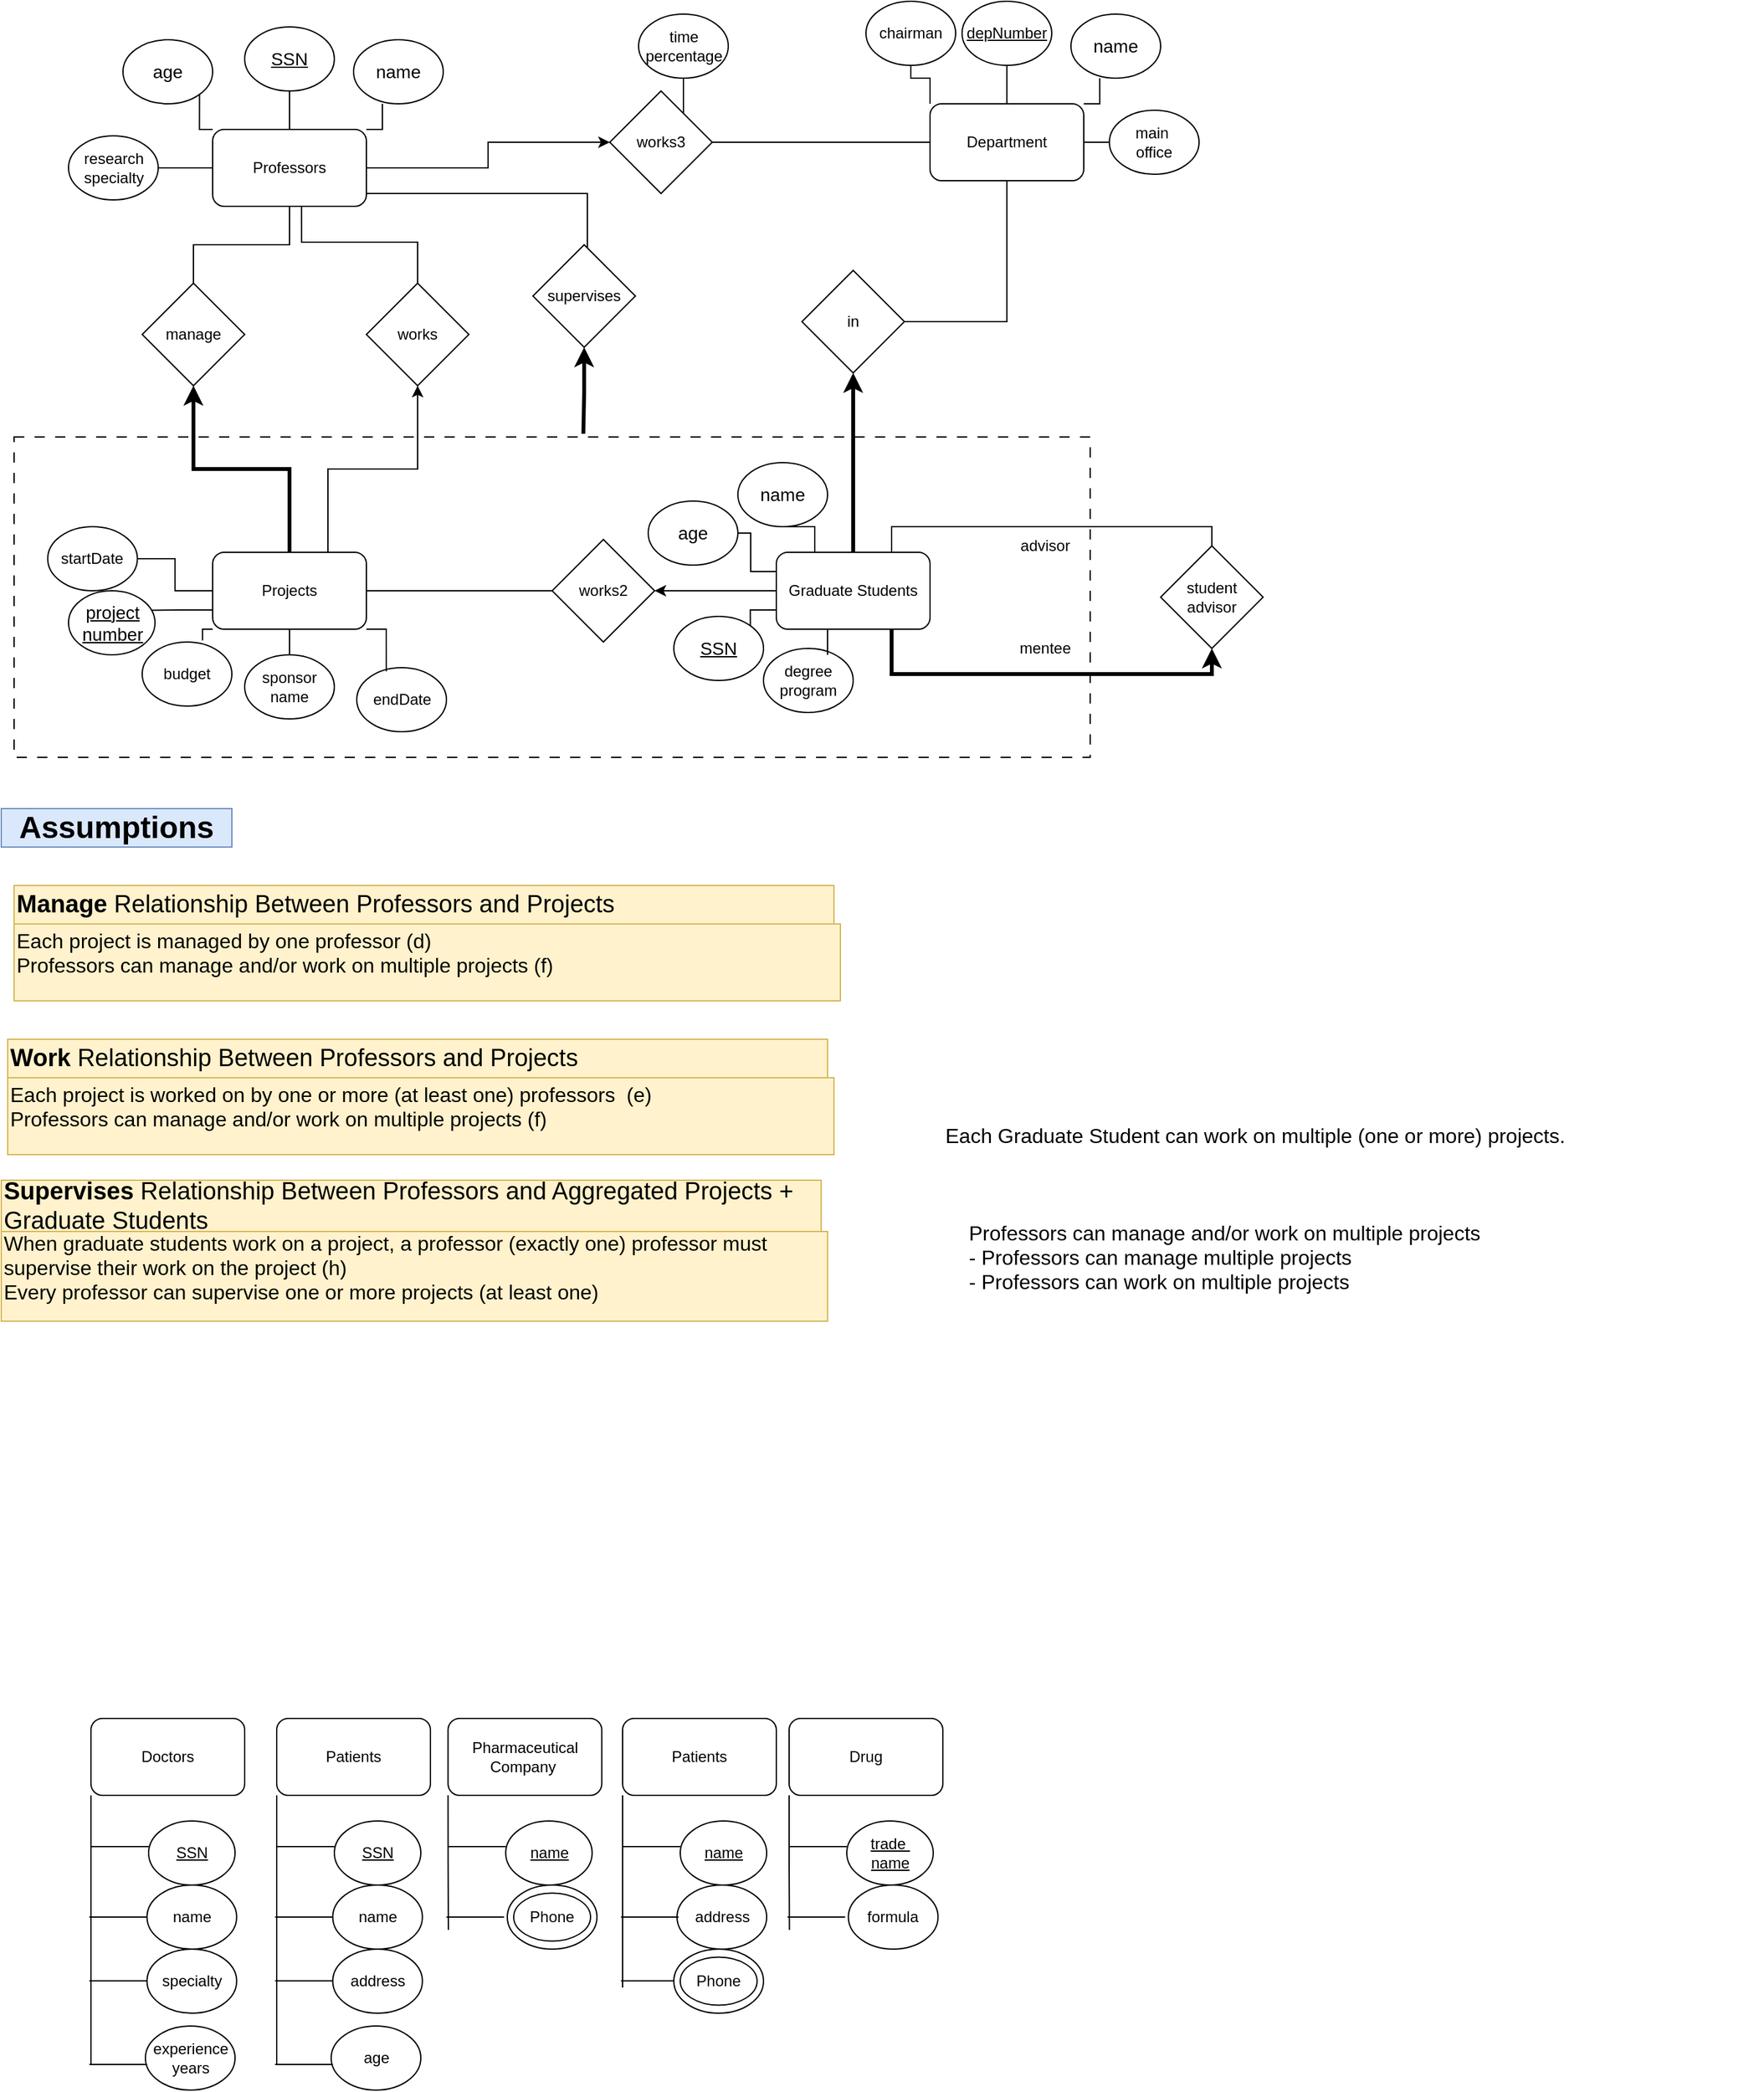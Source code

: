 <mxfile version="28.2.3">
  <diagram name="Page-1" id="j_UNtgZywGewUzDashUs">
    <mxGraphModel dx="1781" dy="769" grid="1" gridSize="10" guides="1" tooltips="1" connect="1" arrows="1" fold="1" page="1" pageScale="1" pageWidth="850" pageHeight="1100" math="0" shadow="0">
      <root>
        <mxCell id="0" />
        <mxCell id="1" parent="0" />
        <mxCell id="Qkja0bBRAM592csyJ8ed-3" value="" style="rounded=0;whiteSpace=wrap;html=1;dashed=1;fillColor=none;strokeWidth=1;perimeterSpacing=0;dashPattern=8 8;" parent="1" vertex="1">
          <mxGeometry x="5" y="360" width="840" height="250" as="geometry" />
        </mxCell>
        <mxCell id="pCgzKXGaRjzKQiXqkFun-4" style="edgeStyle=orthogonalEdgeStyle;rounded=0;orthogonalLoop=1;jettySize=auto;html=1;exitX=0.5;exitY=0;exitDx=0;exitDy=0;endArrow=none;endFill=0;" parent="1" source="pCgzKXGaRjzKQiXqkFun-1" edge="1">
          <mxGeometry relative="1" as="geometry">
            <mxPoint x="220" y="90" as="targetPoint" />
          </mxGeometry>
        </mxCell>
        <mxCell id="pCgzKXGaRjzKQiXqkFun-9" style="edgeStyle=orthogonalEdgeStyle;rounded=0;orthogonalLoop=1;jettySize=auto;html=1;exitX=0;exitY=0;exitDx=0;exitDy=0;entryX=1;entryY=1;entryDx=0;entryDy=0;endArrow=none;endFill=0;" parent="1" source="pCgzKXGaRjzKQiXqkFun-1" target="pCgzKXGaRjzKQiXqkFun-7" edge="1">
          <mxGeometry relative="1" as="geometry" />
        </mxCell>
        <mxCell id="Qkja0bBRAM592csyJ8ed-7" value="" style="edgeStyle=orthogonalEdgeStyle;rounded=0;orthogonalLoop=1;jettySize=auto;html=1;endArrow=none;endFill=0;" parent="1" source="pCgzKXGaRjzKQiXqkFun-1" target="pCgzKXGaRjzKQiXqkFun-10" edge="1">
          <mxGeometry relative="1" as="geometry" />
        </mxCell>
        <mxCell id="Qkja0bBRAM592csyJ8ed-8" style="edgeStyle=orthogonalEdgeStyle;rounded=0;orthogonalLoop=1;jettySize=auto;html=1;endArrow=none;endFill=0;" parent="1" edge="1">
          <mxGeometry relative="1" as="geometry">
            <mxPoint x="280" y="170.0" as="sourcePoint" />
            <mxPoint x="452.5" y="240.0" as="targetPoint" />
            <Array as="points">
              <mxPoint x="350" y="170" />
              <mxPoint x="350" y="170" />
            </Array>
          </mxGeometry>
        </mxCell>
        <mxCell id="CSdRYIGSl0JJNWNKMSJN-75" style="edgeStyle=orthogonalEdgeStyle;rounded=0;orthogonalLoop=1;jettySize=auto;html=1;exitX=1;exitY=0.5;exitDx=0;exitDy=0;entryX=0;entryY=0.5;entryDx=0;entryDy=0;" edge="1" parent="1" source="pCgzKXGaRjzKQiXqkFun-1" target="CSdRYIGSl0JJNWNKMSJN-72">
          <mxGeometry relative="1" as="geometry" />
        </mxCell>
        <mxCell id="pCgzKXGaRjzKQiXqkFun-1" value="Professors" style="rounded=1;whiteSpace=wrap;html=1;" parent="1" vertex="1">
          <mxGeometry x="160" y="120" width="120" height="60" as="geometry" />
        </mxCell>
        <mxCell id="pCgzKXGaRjzKQiXqkFun-2" value="&lt;u&gt;&lt;font style=&quot;font-size: 14px;&quot;&gt;SSN&lt;/font&gt;&lt;/u&gt;" style="ellipse;whiteSpace=wrap;html=1;" parent="1" vertex="1">
          <mxGeometry x="185" y="40" width="70" height="50" as="geometry" />
        </mxCell>
        <mxCell id="pCgzKXGaRjzKQiXqkFun-5" value="&lt;font style=&quot;font-size: 14px;&quot;&gt;name&lt;/font&gt;" style="ellipse;whiteSpace=wrap;html=1;" parent="1" vertex="1">
          <mxGeometry x="270" y="50" width="70" height="50" as="geometry" />
        </mxCell>
        <mxCell id="pCgzKXGaRjzKQiXqkFun-6" style="edgeStyle=orthogonalEdgeStyle;rounded=0;orthogonalLoop=1;jettySize=auto;html=1;exitX=1;exitY=0;exitDx=0;exitDy=0;entryX=0.321;entryY=1;entryDx=0;entryDy=0;entryPerimeter=0;endArrow=none;endFill=0;" parent="1" source="pCgzKXGaRjzKQiXqkFun-1" target="pCgzKXGaRjzKQiXqkFun-5" edge="1">
          <mxGeometry relative="1" as="geometry">
            <Array as="points">
              <mxPoint x="293" y="120" />
            </Array>
          </mxGeometry>
        </mxCell>
        <mxCell id="pCgzKXGaRjzKQiXqkFun-7" value="&lt;font style=&quot;font-size: 14px;&quot;&gt;age&lt;/font&gt;" style="ellipse;whiteSpace=wrap;html=1;" parent="1" vertex="1">
          <mxGeometry x="90" y="50" width="70" height="50" as="geometry" />
        </mxCell>
        <mxCell id="pCgzKXGaRjzKQiXqkFun-10" value="research specialty" style="ellipse;whiteSpace=wrap;html=1;" parent="1" vertex="1">
          <mxGeometry x="47.5" y="125" width="70" height="50" as="geometry" />
        </mxCell>
        <mxCell id="pCgzKXGaRjzKQiXqkFun-66" value="" style="edgeStyle=orthogonalEdgeStyle;rounded=0;orthogonalLoop=1;jettySize=auto;html=1;endArrow=none;endFill=0;" parent="1" source="pCgzKXGaRjzKQiXqkFun-16" edge="1">
          <mxGeometry relative="1" as="geometry">
            <mxPoint x="220" y="550" as="targetPoint" />
          </mxGeometry>
        </mxCell>
        <mxCell id="pCgzKXGaRjzKQiXqkFun-68" style="edgeStyle=orthogonalEdgeStyle;rounded=0;orthogonalLoop=1;jettySize=auto;html=1;exitX=0;exitY=0.5;exitDx=0;exitDy=0;entryX=1;entryY=0.5;entryDx=0;entryDy=0;endArrow=none;endFill=0;" parent="1" source="pCgzKXGaRjzKQiXqkFun-16" target="pCgzKXGaRjzKQiXqkFun-18" edge="1">
          <mxGeometry relative="1" as="geometry" />
        </mxCell>
        <mxCell id="pCgzKXGaRjzKQiXqkFun-74" value="" style="edgeStyle=orthogonalEdgeStyle;rounded=0;orthogonalLoop=1;jettySize=auto;html=1;strokeWidth=3;" parent="1" source="pCgzKXGaRjzKQiXqkFun-16" target="pCgzKXGaRjzKQiXqkFun-64" edge="1">
          <mxGeometry relative="1" as="geometry" />
        </mxCell>
        <mxCell id="pCgzKXGaRjzKQiXqkFun-81" style="edgeStyle=orthogonalEdgeStyle;rounded=0;orthogonalLoop=1;jettySize=auto;html=1;exitX=0.75;exitY=0;exitDx=0;exitDy=0;" parent="1" source="pCgzKXGaRjzKQiXqkFun-16" target="pCgzKXGaRjzKQiXqkFun-80" edge="1">
          <mxGeometry relative="1" as="geometry" />
        </mxCell>
        <mxCell id="Qkja0bBRAM592csyJ8ed-1" style="edgeStyle=orthogonalEdgeStyle;rounded=0;orthogonalLoop=1;jettySize=auto;html=1;exitX=0;exitY=0.75;exitDx=0;exitDy=0;endArrow=none;endFill=0;" parent="1" source="pCgzKXGaRjzKQiXqkFun-16" edge="1">
          <mxGeometry relative="1" as="geometry">
            <mxPoint x="110.0" y="495.286" as="targetPoint" />
          </mxGeometry>
        </mxCell>
        <mxCell id="Qkja0bBRAM592csyJ8ed-2" style="edgeStyle=orthogonalEdgeStyle;rounded=0;orthogonalLoop=1;jettySize=auto;html=1;exitX=1;exitY=0.5;exitDx=0;exitDy=0;entryX=0;entryY=0.5;entryDx=0;entryDy=0;endArrow=none;endFill=0;" parent="1" source="pCgzKXGaRjzKQiXqkFun-16" target="pCgzKXGaRjzKQiXqkFun-92" edge="1">
          <mxGeometry relative="1" as="geometry">
            <mxPoint x="420" y="479.571" as="targetPoint" />
            <Array as="points" />
          </mxGeometry>
        </mxCell>
        <mxCell id="pCgzKXGaRjzKQiXqkFun-16" value="Projects" style="rounded=1;whiteSpace=wrap;html=1;" parent="1" vertex="1">
          <mxGeometry x="160" y="450" width="120" height="60" as="geometry" />
        </mxCell>
        <mxCell id="pCgzKXGaRjzKQiXqkFun-17" value="sponsor name" style="ellipse;whiteSpace=wrap;html=1;" parent="1" vertex="1">
          <mxGeometry x="185" y="530" width="70" height="50" as="geometry" />
        </mxCell>
        <mxCell id="pCgzKXGaRjzKQiXqkFun-18" value="startDate" style="ellipse;whiteSpace=wrap;html=1;" parent="1" vertex="1">
          <mxGeometry x="31.25" y="430" width="70" height="50" as="geometry" />
        </mxCell>
        <mxCell id="pCgzKXGaRjzKQiXqkFun-20" value="&lt;div&gt;&lt;u&gt;&lt;font style=&quot;font-size: 14px;&quot;&gt;project&lt;/font&gt;&lt;/u&gt;&lt;/div&gt;&lt;div&gt;&lt;u&gt;&lt;font style=&quot;font-size: 14px;&quot;&gt;number&lt;/font&gt;&lt;/u&gt;&lt;/div&gt;" style="ellipse;whiteSpace=wrap;html=1;" parent="1" vertex="1">
          <mxGeometry x="47.5" y="480" width="67.5" height="50" as="geometry" />
        </mxCell>
        <mxCell id="pCgzKXGaRjzKQiXqkFun-21" value="endDate" style="ellipse;whiteSpace=wrap;html=1;" parent="1" vertex="1">
          <mxGeometry x="272.5" y="540" width="70" height="50" as="geometry" />
        </mxCell>
        <mxCell id="pCgzKXGaRjzKQiXqkFun-23" value="budget" style="ellipse;whiteSpace=wrap;html=1;" parent="1" vertex="1">
          <mxGeometry x="105" y="520" width="70" height="50" as="geometry" />
        </mxCell>
        <mxCell id="Qkja0bBRAM592csyJ8ed-4" style="edgeStyle=orthogonalEdgeStyle;rounded=0;orthogonalLoop=1;jettySize=auto;html=1;exitX=0;exitY=0.5;exitDx=0;exitDy=0;entryX=1;entryY=0.5;entryDx=0;entryDy=0;" parent="1" source="pCgzKXGaRjzKQiXqkFun-52" target="pCgzKXGaRjzKQiXqkFun-92" edge="1">
          <mxGeometry relative="1" as="geometry" />
        </mxCell>
        <mxCell id="CSdRYIGSl0JJNWNKMSJN-79" style="edgeStyle=orthogonalEdgeStyle;rounded=0;orthogonalLoop=1;jettySize=auto;html=1;exitX=0.5;exitY=0;exitDx=0;exitDy=0;entryX=0.5;entryY=1;entryDx=0;entryDy=0;endArrow=classic;endFill=1;strokeWidth=3;" edge="1" parent="1" source="pCgzKXGaRjzKQiXqkFun-52" target="CSdRYIGSl0JJNWNKMSJN-77">
          <mxGeometry relative="1" as="geometry" />
        </mxCell>
        <mxCell id="CSdRYIGSl0JJNWNKMSJN-83" style="edgeStyle=orthogonalEdgeStyle;rounded=0;orthogonalLoop=1;jettySize=auto;html=1;exitX=0;exitY=0.75;exitDx=0;exitDy=0;entryX=1;entryY=0;entryDx=0;entryDy=0;endArrow=none;endFill=0;" edge="1" parent="1" source="pCgzKXGaRjzKQiXqkFun-52" target="pCgzKXGaRjzKQiXqkFun-53">
          <mxGeometry relative="1" as="geometry" />
        </mxCell>
        <mxCell id="CSdRYIGSl0JJNWNKMSJN-87" style="edgeStyle=orthogonalEdgeStyle;rounded=0;orthogonalLoop=1;jettySize=auto;html=1;exitX=0.25;exitY=0;exitDx=0;exitDy=0;endArrow=none;endFill=0;" edge="1" parent="1" source="pCgzKXGaRjzKQiXqkFun-52" target="pCgzKXGaRjzKQiXqkFun-54">
          <mxGeometry relative="1" as="geometry" />
        </mxCell>
        <mxCell id="CSdRYIGSl0JJNWNKMSJN-88" style="edgeStyle=orthogonalEdgeStyle;rounded=0;orthogonalLoop=1;jettySize=auto;html=1;exitX=0;exitY=0.25;exitDx=0;exitDy=0;endArrow=none;endFill=0;" edge="1" parent="1" source="pCgzKXGaRjzKQiXqkFun-52" target="pCgzKXGaRjzKQiXqkFun-56">
          <mxGeometry relative="1" as="geometry" />
        </mxCell>
        <mxCell id="CSdRYIGSl0JJNWNKMSJN-89" style="edgeStyle=orthogonalEdgeStyle;rounded=0;orthogonalLoop=1;jettySize=auto;html=1;exitX=0.75;exitY=0;exitDx=0;exitDy=0;entryX=0.5;entryY=0;entryDx=0;entryDy=0;endArrow=none;endFill=0;" edge="1" parent="1" source="pCgzKXGaRjzKQiXqkFun-52" target="CSdRYIGSl0JJNWNKMSJN-81">
          <mxGeometry relative="1" as="geometry" />
        </mxCell>
        <mxCell id="pCgzKXGaRjzKQiXqkFun-52" value="Graduate Students" style="rounded=1;whiteSpace=wrap;html=1;" parent="1" vertex="1">
          <mxGeometry x="600" y="450" width="120" height="60" as="geometry" />
        </mxCell>
        <mxCell id="pCgzKXGaRjzKQiXqkFun-53" value="&lt;u&gt;&lt;font style=&quot;font-size: 14px;&quot;&gt;SSN&lt;/font&gt;&lt;/u&gt;" style="ellipse;whiteSpace=wrap;html=1;" parent="1" vertex="1">
          <mxGeometry x="520" y="500" width="70" height="50" as="geometry" />
        </mxCell>
        <mxCell id="pCgzKXGaRjzKQiXqkFun-54" value="&lt;font style=&quot;font-size: 14px;&quot;&gt;name&lt;/font&gt;" style="ellipse;whiteSpace=wrap;html=1;" parent="1" vertex="1">
          <mxGeometry x="570" y="380" width="70" height="50" as="geometry" />
        </mxCell>
        <mxCell id="pCgzKXGaRjzKQiXqkFun-56" value="&lt;font style=&quot;font-size: 14px;&quot;&gt;age&lt;/font&gt;" style="ellipse;whiteSpace=wrap;html=1;" parent="1" vertex="1">
          <mxGeometry x="500" y="410" width="70" height="50" as="geometry" />
        </mxCell>
        <mxCell id="pCgzKXGaRjzKQiXqkFun-57" value="&lt;div&gt;degree&lt;/div&gt;&lt;div&gt;program&lt;/div&gt;" style="ellipse;whiteSpace=wrap;html=1;" parent="1" vertex="1">
          <mxGeometry x="590" y="525" width="70" height="50" as="geometry" />
        </mxCell>
        <mxCell id="pCgzKXGaRjzKQiXqkFun-59" value="&lt;div&gt;&lt;font style=&quot;font-size: 16px;&quot;&gt;Each project is managed by one professor (d)&lt;/font&gt;&lt;/div&gt;&lt;div&gt;&lt;div&gt;&lt;font style=&quot;font-size: 16px;&quot;&gt;Professors can manage and/or work on multiple projects (f)&amp;nbsp;&lt;/font&gt;&lt;/div&gt;&lt;br&gt;&lt;/div&gt;" style="text;strokeColor=#d6b656;align=left;fillColor=#fff2cc;html=1;verticalAlign=middle;whiteSpace=wrap;rounded=0;" parent="1" vertex="1">
          <mxGeometry x="5" y="740" width="645" height="60" as="geometry" />
        </mxCell>
        <mxCell id="pCgzKXGaRjzKQiXqkFun-63" value="&lt;h1&gt;&lt;b&gt;Assumptions&lt;/b&gt;&lt;/h1&gt;" style="text;strokeColor=#6c8ebf;align=center;fillColor=#dae8fc;html=1;verticalAlign=middle;whiteSpace=wrap;rounded=0;" parent="1" vertex="1">
          <mxGeometry x="-5" y="650" width="180" height="30" as="geometry" />
        </mxCell>
        <mxCell id="pCgzKXGaRjzKQiXqkFun-72" value="" style="edgeStyle=orthogonalEdgeStyle;rounded=0;orthogonalLoop=1;jettySize=auto;html=1;endArrow=none;endFill=0;" parent="1" source="pCgzKXGaRjzKQiXqkFun-64" target="pCgzKXGaRjzKQiXqkFun-1" edge="1">
          <mxGeometry relative="1" as="geometry" />
        </mxCell>
        <mxCell id="pCgzKXGaRjzKQiXqkFun-64" value="manage" style="rhombus;whiteSpace=wrap;html=1;" parent="1" vertex="1">
          <mxGeometry x="105" y="240" width="80" height="80" as="geometry" />
        </mxCell>
        <mxCell id="pCgzKXGaRjzKQiXqkFun-69" style="edgeStyle=orthogonalEdgeStyle;rounded=0;orthogonalLoop=1;jettySize=auto;html=1;exitX=0;exitY=1;exitDx=0;exitDy=0;entryX=0.673;entryY=-0.025;entryDx=0;entryDy=0;entryPerimeter=0;endArrow=none;endFill=0;" parent="1" source="pCgzKXGaRjzKQiXqkFun-16" target="pCgzKXGaRjzKQiXqkFun-23" edge="1">
          <mxGeometry relative="1" as="geometry" />
        </mxCell>
        <mxCell id="pCgzKXGaRjzKQiXqkFun-70" style="edgeStyle=orthogonalEdgeStyle;rounded=0;orthogonalLoop=1;jettySize=auto;html=1;exitX=1;exitY=1;exitDx=0;exitDy=0;entryX=0.329;entryY=0.058;entryDx=0;entryDy=0;entryPerimeter=0;endArrow=none;endFill=0;" parent="1" source="pCgzKXGaRjzKQiXqkFun-16" target="pCgzKXGaRjzKQiXqkFun-21" edge="1">
          <mxGeometry relative="1" as="geometry" />
        </mxCell>
        <mxCell id="pCgzKXGaRjzKQiXqkFun-77" value="&lt;div align=&quot;left&quot;&gt;&lt;font style=&quot;font-size: 16px;&quot;&gt;Each Graduate Student can work on multiple (one or more) projects.&amp;nbsp;&lt;/font&gt;&lt;/div&gt;" style="text;strokeColor=none;align=left;fillColor=none;html=1;verticalAlign=middle;whiteSpace=wrap;rounded=0;" parent="1" vertex="1">
          <mxGeometry x="730" y="890" width="640" height="30" as="geometry" />
        </mxCell>
        <mxCell id="pCgzKXGaRjzKQiXqkFun-80" value="works" style="rhombus;whiteSpace=wrap;html=1;" parent="1" vertex="1">
          <mxGeometry x="280" y="240" width="80" height="80" as="geometry" />
        </mxCell>
        <mxCell id="pCgzKXGaRjzKQiXqkFun-83" style="edgeStyle=orthogonalEdgeStyle;rounded=0;orthogonalLoop=1;jettySize=auto;html=1;exitX=0.5;exitY=0;exitDx=0;exitDy=0;endArrow=none;endFill=0;entryX=0.578;entryY=1.03;entryDx=0;entryDy=0;entryPerimeter=0;" parent="1" source="pCgzKXGaRjzKQiXqkFun-80" edge="1">
          <mxGeometry relative="1" as="geometry">
            <mxPoint x="320" y="228.2" as="sourcePoint" />
            <mxPoint x="229.36" y="180.0" as="targetPoint" />
            <Array as="points">
              <mxPoint x="320" y="208" />
              <mxPoint x="229" y="208" />
            </Array>
          </mxGeometry>
        </mxCell>
        <mxCell id="pCgzKXGaRjzKQiXqkFun-87" value="&lt;div&gt;&lt;font style=&quot;font-size: 16px;&quot;&gt;Professors can manage and/or work on multiple projects&lt;/font&gt;&lt;/div&gt;&lt;div align=&quot;left&quot;&gt;&lt;font style=&quot;font-size: 16px;&quot;&gt;- Professors can manage multiple projects&lt;/font&gt;&lt;/div&gt;&lt;div align=&quot;left&quot;&gt;&lt;font style=&quot;font-size: 16px;&quot;&gt;- Professors can work on multiple projects&amp;nbsp;&lt;/font&gt;&lt;/div&gt;" style="text;strokeColor=none;align=center;fillColor=none;html=1;verticalAlign=middle;whiteSpace=wrap;rounded=0;" parent="1" vertex="1">
          <mxGeometry x="745" y="980" width="410" height="40" as="geometry" />
        </mxCell>
        <mxCell id="pCgzKXGaRjzKQiXqkFun-92" value="works2" style="rhombus;whiteSpace=wrap;html=1;" parent="1" vertex="1">
          <mxGeometry x="425" y="440" width="80" height="80" as="geometry" />
        </mxCell>
        <mxCell id="pCgzKXGaRjzKQiXqkFun-99" value="supervises" style="rhombus;whiteSpace=wrap;html=1;" parent="1" vertex="1">
          <mxGeometry x="410" y="210" width="80" height="80" as="geometry" />
        </mxCell>
        <mxCell id="Qkja0bBRAM592csyJ8ed-10" style="edgeStyle=orthogonalEdgeStyle;rounded=0;orthogonalLoop=1;jettySize=auto;html=1;entryX=0.529;entryY=-0.01;entryDx=0;entryDy=0;entryPerimeter=0;endArrow=none;endFill=0;startArrow=classic;startFill=1;strokeWidth=3;" parent="1" source="pCgzKXGaRjzKQiXqkFun-99" target="Qkja0bBRAM592csyJ8ed-3" edge="1">
          <mxGeometry relative="1" as="geometry" />
        </mxCell>
        <mxCell id="CSdRYIGSl0JJNWNKMSJN-54" style="edgeStyle=orthogonalEdgeStyle;rounded=0;orthogonalLoop=1;jettySize=auto;html=1;exitX=0.5;exitY=0;exitDx=0;exitDy=0;endArrow=none;endFill=0;" edge="1" source="CSdRYIGSl0JJNWNKMSJN-57" parent="1">
          <mxGeometry relative="1" as="geometry">
            <mxPoint x="780" y="70" as="targetPoint" />
          </mxGeometry>
        </mxCell>
        <mxCell id="CSdRYIGSl0JJNWNKMSJN-63" style="edgeStyle=orthogonalEdgeStyle;rounded=0;orthogonalLoop=1;jettySize=auto;html=1;exitX=1;exitY=0.5;exitDx=0;exitDy=0;entryX=0;entryY=0.5;entryDx=0;entryDy=0;endArrow=none;endFill=0;" edge="1" parent="1" source="CSdRYIGSl0JJNWNKMSJN-57" target="CSdRYIGSl0JJNWNKMSJN-62">
          <mxGeometry relative="1" as="geometry" />
        </mxCell>
        <mxCell id="CSdRYIGSl0JJNWNKMSJN-71" style="edgeStyle=orthogonalEdgeStyle;rounded=0;orthogonalLoop=1;jettySize=auto;html=1;exitX=0;exitY=0;exitDx=0;exitDy=0;startArrow=none;startFill=0;endArrow=none;endFill=0;" edge="1" parent="1" source="CSdRYIGSl0JJNWNKMSJN-57" target="CSdRYIGSl0JJNWNKMSJN-68">
          <mxGeometry relative="1" as="geometry" />
        </mxCell>
        <mxCell id="CSdRYIGSl0JJNWNKMSJN-76" style="edgeStyle=orthogonalEdgeStyle;rounded=0;orthogonalLoop=1;jettySize=auto;html=1;exitX=0;exitY=0.5;exitDx=0;exitDy=0;entryX=1;entryY=0.5;entryDx=0;entryDy=0;endArrow=none;endFill=0;" edge="1" parent="1" source="CSdRYIGSl0JJNWNKMSJN-57" target="CSdRYIGSl0JJNWNKMSJN-72">
          <mxGeometry relative="1" as="geometry" />
        </mxCell>
        <mxCell id="CSdRYIGSl0JJNWNKMSJN-57" value="Department" style="rounded=1;whiteSpace=wrap;html=1;" vertex="1" parent="1">
          <mxGeometry x="720" y="100" width="120" height="60" as="geometry" />
        </mxCell>
        <mxCell id="CSdRYIGSl0JJNWNKMSJN-58" value="&lt;u&gt;depNumber&lt;/u&gt;" style="ellipse;whiteSpace=wrap;html=1;" vertex="1" parent="1">
          <mxGeometry x="745" y="20" width="70" height="50" as="geometry" />
        </mxCell>
        <mxCell id="CSdRYIGSl0JJNWNKMSJN-59" value="&lt;font style=&quot;font-size: 14px;&quot;&gt;name&lt;/font&gt;" style="ellipse;whiteSpace=wrap;html=1;" vertex="1" parent="1">
          <mxGeometry x="830" y="30" width="70" height="50" as="geometry" />
        </mxCell>
        <mxCell id="CSdRYIGSl0JJNWNKMSJN-60" style="edgeStyle=orthogonalEdgeStyle;rounded=0;orthogonalLoop=1;jettySize=auto;html=1;exitX=1;exitY=0;exitDx=0;exitDy=0;entryX=0.321;entryY=1;entryDx=0;entryDy=0;entryPerimeter=0;endArrow=none;endFill=0;" edge="1" source="CSdRYIGSl0JJNWNKMSJN-57" target="CSdRYIGSl0JJNWNKMSJN-59" parent="1">
          <mxGeometry relative="1" as="geometry">
            <Array as="points">
              <mxPoint x="853" y="100" />
            </Array>
          </mxGeometry>
        </mxCell>
        <mxCell id="CSdRYIGSl0JJNWNKMSJN-62" value="&lt;div&gt;main&amp;nbsp;&lt;/div&gt;&lt;div&gt;office&lt;/div&gt;" style="ellipse;whiteSpace=wrap;html=1;" vertex="1" parent="1">
          <mxGeometry x="860" y="105" width="70" height="50" as="geometry" />
        </mxCell>
        <mxCell id="CSdRYIGSl0JJNWNKMSJN-68" value="chairman" style="ellipse;whiteSpace=wrap;html=1;" vertex="1" parent="1">
          <mxGeometry x="670" y="20" width="70" height="50" as="geometry" />
        </mxCell>
        <mxCell id="CSdRYIGSl0JJNWNKMSJN-74" style="edgeStyle=orthogonalEdgeStyle;rounded=0;orthogonalLoop=1;jettySize=auto;html=1;exitX=1;exitY=0;exitDx=0;exitDy=0;entryX=0.5;entryY=1;entryDx=0;entryDy=0;endArrow=none;endFill=0;" edge="1" parent="1" source="CSdRYIGSl0JJNWNKMSJN-72" target="CSdRYIGSl0JJNWNKMSJN-73">
          <mxGeometry relative="1" as="geometry" />
        </mxCell>
        <mxCell id="CSdRYIGSl0JJNWNKMSJN-72" value="works3" style="rhombus;whiteSpace=wrap;html=1;" vertex="1" parent="1">
          <mxGeometry x="470" y="90" width="80" height="80" as="geometry" />
        </mxCell>
        <mxCell id="CSdRYIGSl0JJNWNKMSJN-73" value="&lt;div&gt;time&lt;/div&gt;&lt;div&gt;percentage&lt;/div&gt;" style="ellipse;whiteSpace=wrap;html=1;" vertex="1" parent="1">
          <mxGeometry x="492.5" y="30" width="70" height="50" as="geometry" />
        </mxCell>
        <mxCell id="CSdRYIGSl0JJNWNKMSJN-80" style="edgeStyle=orthogonalEdgeStyle;rounded=0;orthogonalLoop=1;jettySize=auto;html=1;entryX=0.5;entryY=1;entryDx=0;entryDy=0;endArrow=none;endFill=0;strokeWidth=1;" edge="1" parent="1" source="CSdRYIGSl0JJNWNKMSJN-77" target="CSdRYIGSl0JJNWNKMSJN-57">
          <mxGeometry relative="1" as="geometry" />
        </mxCell>
        <mxCell id="CSdRYIGSl0JJNWNKMSJN-77" value="in" style="rhombus;whiteSpace=wrap;html=1;" vertex="1" parent="1">
          <mxGeometry x="620" y="230" width="80" height="80" as="geometry" />
        </mxCell>
        <mxCell id="CSdRYIGSl0JJNWNKMSJN-91" style="edgeStyle=orthogonalEdgeStyle;rounded=0;orthogonalLoop=1;jettySize=auto;html=1;exitX=0.5;exitY=1;exitDx=0;exitDy=0;entryX=0.75;entryY=1;entryDx=0;entryDy=0;endArrow=none;endFill=0;strokeWidth=3;startArrow=classic;startFill=1;" edge="1" parent="1" source="CSdRYIGSl0JJNWNKMSJN-81" target="pCgzKXGaRjzKQiXqkFun-52">
          <mxGeometry relative="1" as="geometry" />
        </mxCell>
        <mxCell id="CSdRYIGSl0JJNWNKMSJN-81" value="&lt;div&gt;student&lt;/div&gt;&lt;div&gt;advisor&lt;/div&gt;" style="rhombus;whiteSpace=wrap;html=1;" vertex="1" parent="1">
          <mxGeometry x="900" y="445" width="80" height="80" as="geometry" />
        </mxCell>
        <mxCell id="CSdRYIGSl0JJNWNKMSJN-85" style="edgeStyle=orthogonalEdgeStyle;rounded=0;orthogonalLoop=1;jettySize=auto;html=1;exitX=0.5;exitY=1;exitDx=0;exitDy=0;entryX=0.714;entryY=0.1;entryDx=0;entryDy=0;entryPerimeter=0;endArrow=none;endFill=0;" edge="1" parent="1" source="pCgzKXGaRjzKQiXqkFun-52" target="pCgzKXGaRjzKQiXqkFun-57">
          <mxGeometry relative="1" as="geometry" />
        </mxCell>
        <mxCell id="CSdRYIGSl0JJNWNKMSJN-92" value="advisor" style="text;html=1;align=center;verticalAlign=middle;whiteSpace=wrap;rounded=0;" vertex="1" parent="1">
          <mxGeometry x="780" y="430" width="60" height="30" as="geometry" />
        </mxCell>
        <mxCell id="CSdRYIGSl0JJNWNKMSJN-93" value="mentee" style="text;html=1;align=center;verticalAlign=middle;whiteSpace=wrap;rounded=0;" vertex="1" parent="1">
          <mxGeometry x="780" y="510" width="60" height="30" as="geometry" />
        </mxCell>
        <mxCell id="CSdRYIGSl0JJNWNKMSJN-94" value="&lt;b&gt;Manage&lt;/b&gt; Relationship Between Professors and Projects&amp;nbsp;" style="text;strokeColor=#d6b656;align=left;fillColor=#fff2cc;html=1;verticalAlign=middle;whiteSpace=wrap;rounded=0;fontSize=19;" vertex="1" parent="1">
          <mxGeometry x="5" y="710" width="640" height="30" as="geometry" />
        </mxCell>
        <mxCell id="CSdRYIGSl0JJNWNKMSJN-95" value="&lt;div&gt;&lt;font style=&quot;font-size: 16px;&quot;&gt;Each project is worked on by one or more (at least one) professors&amp;nbsp; (e)&lt;/font&gt;&lt;/div&gt;&lt;div&gt;&lt;div&gt;&lt;font style=&quot;font-size: 16px;&quot;&gt;Professors can manage and/or work on multiple projects (f)&lt;/font&gt;&lt;/div&gt;&lt;br&gt;&lt;/div&gt;" style="text;strokeColor=#d6b656;align=left;fillColor=#fff2cc;html=1;verticalAlign=middle;whiteSpace=wrap;rounded=0;" vertex="1" parent="1">
          <mxGeometry y="860" width="645" height="60" as="geometry" />
        </mxCell>
        <mxCell id="CSdRYIGSl0JJNWNKMSJN-96" value="&lt;b&gt;Work&lt;/b&gt;&amp;nbsp;Relationship Between Professors and Projects&amp;nbsp;" style="text;strokeColor=#d6b656;align=left;fillColor=#fff2cc;html=1;verticalAlign=middle;whiteSpace=wrap;rounded=0;fontSize=19;" vertex="1" parent="1">
          <mxGeometry y="830" width="640" height="30" as="geometry" />
        </mxCell>
        <mxCell id="CSdRYIGSl0JJNWNKMSJN-98" value="&lt;b&gt;Supervises&lt;/b&gt;&amp;nbsp;Relationship Between Professors and Aggregated Projects + Graduate Students&amp;nbsp;" style="text;strokeColor=#d6b656;align=left;fillColor=#fff2cc;html=1;verticalAlign=middle;whiteSpace=wrap;rounded=0;fontSize=19;" vertex="1" parent="1">
          <mxGeometry x="-5" y="940" width="640" height="40" as="geometry" />
        </mxCell>
        <mxCell id="CSdRYIGSl0JJNWNKMSJN-99" value="&lt;div&gt;&lt;font style=&quot;font-size: 16px;&quot;&gt;When graduate students work on a project, a professor (exactly one) professor must supervise their work on the project (h)&amp;nbsp;&amp;nbsp;&lt;/font&gt;&lt;/div&gt;&lt;div&gt;&lt;font style=&quot;font-size: 16px;&quot;&gt;Every professor can supervise one or more projects (at least one)&lt;/font&gt;&lt;/div&gt;&lt;div&gt;&lt;br&gt;&lt;/div&gt;" style="text;strokeColor=#d6b656;align=left;fillColor=#fff2cc;html=1;verticalAlign=middle;whiteSpace=wrap;rounded=0;" vertex="1" parent="1">
          <mxGeometry x="-5" y="980" width="645" height="70" as="geometry" />
        </mxCell>
        <mxCell id="CSdRYIGSl0JJNWNKMSJN-125" style="edgeStyle=orthogonalEdgeStyle;rounded=0;orthogonalLoop=1;jettySize=auto;html=1;exitX=0;exitY=1;exitDx=0;exitDy=0;endArrow=none;endFill=0;" edge="1" parent="1" source="CSdRYIGSl0JJNWNKMSJN-106">
          <mxGeometry relative="1" as="geometry">
            <mxPoint x="65" y="1630" as="targetPoint" />
          </mxGeometry>
        </mxCell>
        <mxCell id="CSdRYIGSl0JJNWNKMSJN-106" value="Doctors" style="rounded=1;whiteSpace=wrap;html=1;" vertex="1" parent="1">
          <mxGeometry x="65" y="1360" width="120" height="60" as="geometry" />
        </mxCell>
        <mxCell id="CSdRYIGSl0JJNWNKMSJN-107" value="specialty" style="ellipse;whiteSpace=wrap;html=1;" vertex="1" parent="1">
          <mxGeometry x="108.75" y="1540" width="70" height="50" as="geometry" />
        </mxCell>
        <mxCell id="CSdRYIGSl0JJNWNKMSJN-108" value="&lt;div&gt;&lt;u&gt;SSN&lt;/u&gt;&lt;/div&gt;" style="ellipse;whiteSpace=wrap;html=1;" vertex="1" parent="1">
          <mxGeometry x="110" y="1440" width="67.5" height="50" as="geometry" />
        </mxCell>
        <mxCell id="CSdRYIGSl0JJNWNKMSJN-109" value="&lt;div&gt;experience&lt;/div&gt;&lt;div&gt;years&lt;/div&gt;" style="ellipse;whiteSpace=wrap;html=1;" vertex="1" parent="1">
          <mxGeometry x="107.5" y="1600" width="70" height="50" as="geometry" />
        </mxCell>
        <mxCell id="CSdRYIGSl0JJNWNKMSJN-129" style="edgeStyle=orthogonalEdgeStyle;rounded=0;orthogonalLoop=1;jettySize=auto;html=1;exitX=0;exitY=0.5;exitDx=0;exitDy=0;endArrow=none;endFill=0;" edge="1" parent="1">
          <mxGeometry relative="1" as="geometry">
            <mxPoint x="63.75" y="1515" as="targetPoint" />
            <mxPoint x="108.75" y="1515" as="sourcePoint" />
          </mxGeometry>
        </mxCell>
        <mxCell id="CSdRYIGSl0JJNWNKMSJN-110" value="name" style="ellipse;whiteSpace=wrap;html=1;" vertex="1" parent="1">
          <mxGeometry x="108.75" y="1490" width="70" height="50" as="geometry" />
        </mxCell>
        <mxCell id="CSdRYIGSl0JJNWNKMSJN-121" value="address" style="ellipse;whiteSpace=wrap;html=1;" vertex="1" parent="1">
          <mxGeometry x="522.5" y="1490" width="70" height="50" as="geometry" />
        </mxCell>
        <mxCell id="CSdRYIGSl0JJNWNKMSJN-132" style="edgeStyle=orthogonalEdgeStyle;rounded=0;orthogonalLoop=1;jettySize=auto;html=1;exitX=0;exitY=0.5;exitDx=0;exitDy=0;endArrow=none;endFill=0;" edge="1" parent="1">
          <mxGeometry relative="1" as="geometry">
            <mxPoint x="65" y="1460" as="targetPoint" />
            <mxPoint x="110.0" y="1460" as="sourcePoint" />
          </mxGeometry>
        </mxCell>
        <mxCell id="CSdRYIGSl0JJNWNKMSJN-133" style="edgeStyle=orthogonalEdgeStyle;rounded=0;orthogonalLoop=1;jettySize=auto;html=1;exitX=0;exitY=0.5;exitDx=0;exitDy=0;endArrow=none;endFill=0;" edge="1" parent="1">
          <mxGeometry relative="1" as="geometry">
            <mxPoint x="63.75" y="1564.71" as="targetPoint" />
            <mxPoint x="108.75" y="1564.71" as="sourcePoint" />
          </mxGeometry>
        </mxCell>
        <mxCell id="CSdRYIGSl0JJNWNKMSJN-134" style="edgeStyle=orthogonalEdgeStyle;rounded=0;orthogonalLoop=1;jettySize=auto;html=1;exitX=0;exitY=0.5;exitDx=0;exitDy=0;endArrow=none;endFill=0;" edge="1" parent="1">
          <mxGeometry relative="1" as="geometry">
            <mxPoint x="63.75" y="1630" as="targetPoint" />
            <mxPoint x="108.75" y="1630" as="sourcePoint" />
          </mxGeometry>
        </mxCell>
        <mxCell id="CSdRYIGSl0JJNWNKMSJN-135" style="edgeStyle=orthogonalEdgeStyle;rounded=0;orthogonalLoop=1;jettySize=auto;html=1;exitX=0;exitY=1;exitDx=0;exitDy=0;endArrow=none;endFill=0;" edge="1" source="CSdRYIGSl0JJNWNKMSJN-136" parent="1">
          <mxGeometry relative="1" as="geometry">
            <mxPoint x="210" y="1630" as="targetPoint" />
          </mxGeometry>
        </mxCell>
        <mxCell id="CSdRYIGSl0JJNWNKMSJN-136" value="Patients" style="rounded=1;whiteSpace=wrap;html=1;" vertex="1" parent="1">
          <mxGeometry x="210" y="1360" width="120" height="60" as="geometry" />
        </mxCell>
        <mxCell id="CSdRYIGSl0JJNWNKMSJN-137" value="address" style="ellipse;whiteSpace=wrap;html=1;" vertex="1" parent="1">
          <mxGeometry x="253.75" y="1540" width="70" height="50" as="geometry" />
        </mxCell>
        <mxCell id="CSdRYIGSl0JJNWNKMSJN-138" value="&lt;div&gt;&lt;u&gt;SSN&lt;/u&gt;&lt;/div&gt;" style="ellipse;whiteSpace=wrap;html=1;" vertex="1" parent="1">
          <mxGeometry x="255" y="1440" width="67.5" height="50" as="geometry" />
        </mxCell>
        <mxCell id="CSdRYIGSl0JJNWNKMSJN-139" value="age" style="ellipse;whiteSpace=wrap;html=1;" vertex="1" parent="1">
          <mxGeometry x="252.5" y="1600" width="70" height="50" as="geometry" />
        </mxCell>
        <mxCell id="CSdRYIGSl0JJNWNKMSJN-140" style="edgeStyle=orthogonalEdgeStyle;rounded=0;orthogonalLoop=1;jettySize=auto;html=1;exitX=0;exitY=0.5;exitDx=0;exitDy=0;endArrow=none;endFill=0;" edge="1" parent="1">
          <mxGeometry relative="1" as="geometry">
            <mxPoint x="208.75" y="1515" as="targetPoint" />
            <mxPoint x="253.75" y="1515" as="sourcePoint" />
          </mxGeometry>
        </mxCell>
        <mxCell id="CSdRYIGSl0JJNWNKMSJN-141" value="name" style="ellipse;whiteSpace=wrap;html=1;" vertex="1" parent="1">
          <mxGeometry x="253.75" y="1490" width="70" height="50" as="geometry" />
        </mxCell>
        <mxCell id="CSdRYIGSl0JJNWNKMSJN-142" style="edgeStyle=orthogonalEdgeStyle;rounded=0;orthogonalLoop=1;jettySize=auto;html=1;exitX=0;exitY=0.5;exitDx=0;exitDy=0;endArrow=none;endFill=0;" edge="1" parent="1">
          <mxGeometry relative="1" as="geometry">
            <mxPoint x="210" y="1460" as="targetPoint" />
            <mxPoint x="255.0" y="1460" as="sourcePoint" />
          </mxGeometry>
        </mxCell>
        <mxCell id="CSdRYIGSl0JJNWNKMSJN-143" style="edgeStyle=orthogonalEdgeStyle;rounded=0;orthogonalLoop=1;jettySize=auto;html=1;exitX=0;exitY=0.5;exitDx=0;exitDy=0;endArrow=none;endFill=0;" edge="1" parent="1">
          <mxGeometry relative="1" as="geometry">
            <mxPoint x="208.75" y="1564.71" as="targetPoint" />
            <mxPoint x="253.75" y="1564.71" as="sourcePoint" />
          </mxGeometry>
        </mxCell>
        <mxCell id="CSdRYIGSl0JJNWNKMSJN-144" style="edgeStyle=orthogonalEdgeStyle;rounded=0;orthogonalLoop=1;jettySize=auto;html=1;exitX=0;exitY=0.5;exitDx=0;exitDy=0;endArrow=none;endFill=0;" edge="1" parent="1">
          <mxGeometry relative="1" as="geometry">
            <mxPoint x="208.75" y="1630" as="targetPoint" />
            <mxPoint x="253.75" y="1630" as="sourcePoint" />
          </mxGeometry>
        </mxCell>
        <mxCell id="CSdRYIGSl0JJNWNKMSJN-145" style="edgeStyle=orthogonalEdgeStyle;rounded=0;orthogonalLoop=1;jettySize=auto;html=1;exitX=0;exitY=1;exitDx=0;exitDy=0;endArrow=none;endFill=0;" edge="1" parent="1" source="CSdRYIGSl0JJNWNKMSJN-146">
          <mxGeometry relative="1" as="geometry">
            <mxPoint x="344" y="1525" as="targetPoint" />
          </mxGeometry>
        </mxCell>
        <mxCell id="CSdRYIGSl0JJNWNKMSJN-146" value="Pharmaceutical Company&amp;nbsp;" style="rounded=1;whiteSpace=wrap;html=1;" vertex="1" parent="1">
          <mxGeometry x="343.75" y="1360" width="120" height="60" as="geometry" />
        </mxCell>
        <mxCell id="CSdRYIGSl0JJNWNKMSJN-148" value="&lt;u&gt;name&lt;/u&gt;" style="ellipse;whiteSpace=wrap;html=1;" vertex="1" parent="1">
          <mxGeometry x="388.75" y="1440" width="67.5" height="50" as="geometry" />
        </mxCell>
        <mxCell id="CSdRYIGSl0JJNWNKMSJN-150" style="edgeStyle=orthogonalEdgeStyle;rounded=0;orthogonalLoop=1;jettySize=auto;html=1;exitX=0;exitY=0.5;exitDx=0;exitDy=0;endArrow=none;endFill=0;" edge="1" parent="1">
          <mxGeometry relative="1" as="geometry">
            <mxPoint x="342.5" y="1515" as="targetPoint" />
            <mxPoint x="387.5" y="1515" as="sourcePoint" />
          </mxGeometry>
        </mxCell>
        <mxCell id="CSdRYIGSl0JJNWNKMSJN-152" style="edgeStyle=orthogonalEdgeStyle;rounded=0;orthogonalLoop=1;jettySize=auto;html=1;exitX=0;exitY=0.5;exitDx=0;exitDy=0;endArrow=none;endFill=0;" edge="1" parent="1">
          <mxGeometry relative="1" as="geometry">
            <mxPoint x="343.75" y="1460" as="targetPoint" />
            <mxPoint x="388.75" y="1460" as="sourcePoint" />
          </mxGeometry>
        </mxCell>
        <mxCell id="CSdRYIGSl0JJNWNKMSJN-156" value="" style="group" vertex="1" connectable="0" parent="1">
          <mxGeometry x="390" y="1490" width="70" height="50" as="geometry" />
        </mxCell>
        <mxCell id="CSdRYIGSl0JJNWNKMSJN-113" value="Phone" style="ellipse;whiteSpace=wrap;html=1;" vertex="1" parent="CSdRYIGSl0JJNWNKMSJN-156">
          <mxGeometry width="70" height="50" as="geometry" />
        </mxCell>
        <mxCell id="CSdRYIGSl0JJNWNKMSJN-114" value="" style="ellipse;whiteSpace=wrap;html=1;fillColor=none;" vertex="1" parent="CSdRYIGSl0JJNWNKMSJN-156">
          <mxGeometry x="5" y="6.25" width="60" height="37.5" as="geometry" />
        </mxCell>
        <mxCell id="CSdRYIGSl0JJNWNKMSJN-157" style="edgeStyle=orthogonalEdgeStyle;rounded=0;orthogonalLoop=1;jettySize=auto;html=1;exitX=0;exitY=1;exitDx=0;exitDy=0;endArrow=none;endFill=0;" edge="1" parent="1" source="CSdRYIGSl0JJNWNKMSJN-158">
          <mxGeometry relative="1" as="geometry">
            <mxPoint x="480" y="1570" as="targetPoint" />
          </mxGeometry>
        </mxCell>
        <mxCell id="CSdRYIGSl0JJNWNKMSJN-158" value="Patients" style="rounded=1;whiteSpace=wrap;html=1;" vertex="1" parent="1">
          <mxGeometry x="480" y="1360" width="120" height="60" as="geometry" />
        </mxCell>
        <mxCell id="CSdRYIGSl0JJNWNKMSJN-159" value="&lt;div&gt;&lt;u&gt;name&lt;/u&gt;&lt;/div&gt;" style="ellipse;whiteSpace=wrap;html=1;" vertex="1" parent="1">
          <mxGeometry x="525" y="1440" width="67.5" height="50" as="geometry" />
        </mxCell>
        <mxCell id="CSdRYIGSl0JJNWNKMSJN-161" style="edgeStyle=orthogonalEdgeStyle;rounded=0;orthogonalLoop=1;jettySize=auto;html=1;exitX=0;exitY=0.5;exitDx=0;exitDy=0;endArrow=none;endFill=0;" edge="1" parent="1">
          <mxGeometry relative="1" as="geometry">
            <mxPoint x="478.75" y="1515" as="targetPoint" />
            <mxPoint x="523.75" y="1515" as="sourcePoint" />
          </mxGeometry>
        </mxCell>
        <mxCell id="CSdRYIGSl0JJNWNKMSJN-162" style="edgeStyle=orthogonalEdgeStyle;rounded=0;orthogonalLoop=1;jettySize=auto;html=1;exitX=0;exitY=0.5;exitDx=0;exitDy=0;endArrow=none;endFill=0;" edge="1" parent="1">
          <mxGeometry relative="1" as="geometry">
            <mxPoint x="480" y="1460" as="targetPoint" />
            <mxPoint x="525.0" y="1460" as="sourcePoint" />
          </mxGeometry>
        </mxCell>
        <mxCell id="CSdRYIGSl0JJNWNKMSJN-163" style="edgeStyle=orthogonalEdgeStyle;rounded=0;orthogonalLoop=1;jettySize=auto;html=1;exitX=0;exitY=0.5;exitDx=0;exitDy=0;endArrow=none;endFill=0;" edge="1" parent="1">
          <mxGeometry relative="1" as="geometry">
            <mxPoint x="478.75" y="1564.71" as="targetPoint" />
            <mxPoint x="523.75" y="1564.71" as="sourcePoint" />
          </mxGeometry>
        </mxCell>
        <mxCell id="CSdRYIGSl0JJNWNKMSJN-166" value="" style="group" vertex="1" connectable="0" parent="1">
          <mxGeometry x="520" y="1540" width="70" height="50" as="geometry" />
        </mxCell>
        <mxCell id="CSdRYIGSl0JJNWNKMSJN-167" value="Phone" style="ellipse;whiteSpace=wrap;html=1;" vertex="1" parent="CSdRYIGSl0JJNWNKMSJN-166">
          <mxGeometry width="70" height="50" as="geometry" />
        </mxCell>
        <mxCell id="CSdRYIGSl0JJNWNKMSJN-168" value="" style="ellipse;whiteSpace=wrap;html=1;fillColor=none;" vertex="1" parent="CSdRYIGSl0JJNWNKMSJN-166">
          <mxGeometry x="5" y="6.25" width="60" height="37.5" as="geometry" />
        </mxCell>
        <mxCell id="CSdRYIGSl0JJNWNKMSJN-175" style="edgeStyle=orthogonalEdgeStyle;rounded=0;orthogonalLoop=1;jettySize=auto;html=1;exitX=0;exitY=1;exitDx=0;exitDy=0;endArrow=none;endFill=0;" edge="1" parent="1" source="CSdRYIGSl0JJNWNKMSJN-176">
          <mxGeometry relative="1" as="geometry">
            <mxPoint x="610.25" y="1525" as="targetPoint" />
          </mxGeometry>
        </mxCell>
        <mxCell id="CSdRYIGSl0JJNWNKMSJN-176" value="Drug" style="rounded=1;whiteSpace=wrap;html=1;" vertex="1" parent="1">
          <mxGeometry x="610" y="1360" width="120" height="60" as="geometry" />
        </mxCell>
        <mxCell id="CSdRYIGSl0JJNWNKMSJN-177" value="&lt;div&gt;&lt;u&gt;trade&amp;nbsp;&lt;/u&gt;&lt;/div&gt;&lt;div&gt;&lt;u&gt;name&lt;/u&gt;&lt;/div&gt;" style="ellipse;whiteSpace=wrap;html=1;" vertex="1" parent="1">
          <mxGeometry x="655" y="1440" width="67.5" height="50" as="geometry" />
        </mxCell>
        <mxCell id="CSdRYIGSl0JJNWNKMSJN-178" style="edgeStyle=orthogonalEdgeStyle;rounded=0;orthogonalLoop=1;jettySize=auto;html=1;exitX=0;exitY=0.5;exitDx=0;exitDy=0;endArrow=none;endFill=0;" edge="1" parent="1">
          <mxGeometry relative="1" as="geometry">
            <mxPoint x="608.75" y="1515" as="targetPoint" />
            <mxPoint x="653.75" y="1515" as="sourcePoint" />
          </mxGeometry>
        </mxCell>
        <mxCell id="CSdRYIGSl0JJNWNKMSJN-179" style="edgeStyle=orthogonalEdgeStyle;rounded=0;orthogonalLoop=1;jettySize=auto;html=1;exitX=0;exitY=0.5;exitDx=0;exitDy=0;endArrow=none;endFill=0;" edge="1" parent="1">
          <mxGeometry relative="1" as="geometry">
            <mxPoint x="610" y="1460" as="targetPoint" />
            <mxPoint x="655.0" y="1460" as="sourcePoint" />
          </mxGeometry>
        </mxCell>
        <mxCell id="CSdRYIGSl0JJNWNKMSJN-180" value="" style="group" vertex="1" connectable="0" parent="1">
          <mxGeometry x="656.25" y="1490" width="70" height="50" as="geometry" />
        </mxCell>
        <mxCell id="CSdRYIGSl0JJNWNKMSJN-181" value="formula" style="ellipse;whiteSpace=wrap;html=1;" vertex="1" parent="CSdRYIGSl0JJNWNKMSJN-180">
          <mxGeometry width="70" height="50" as="geometry" />
        </mxCell>
      </root>
    </mxGraphModel>
  </diagram>
</mxfile>
